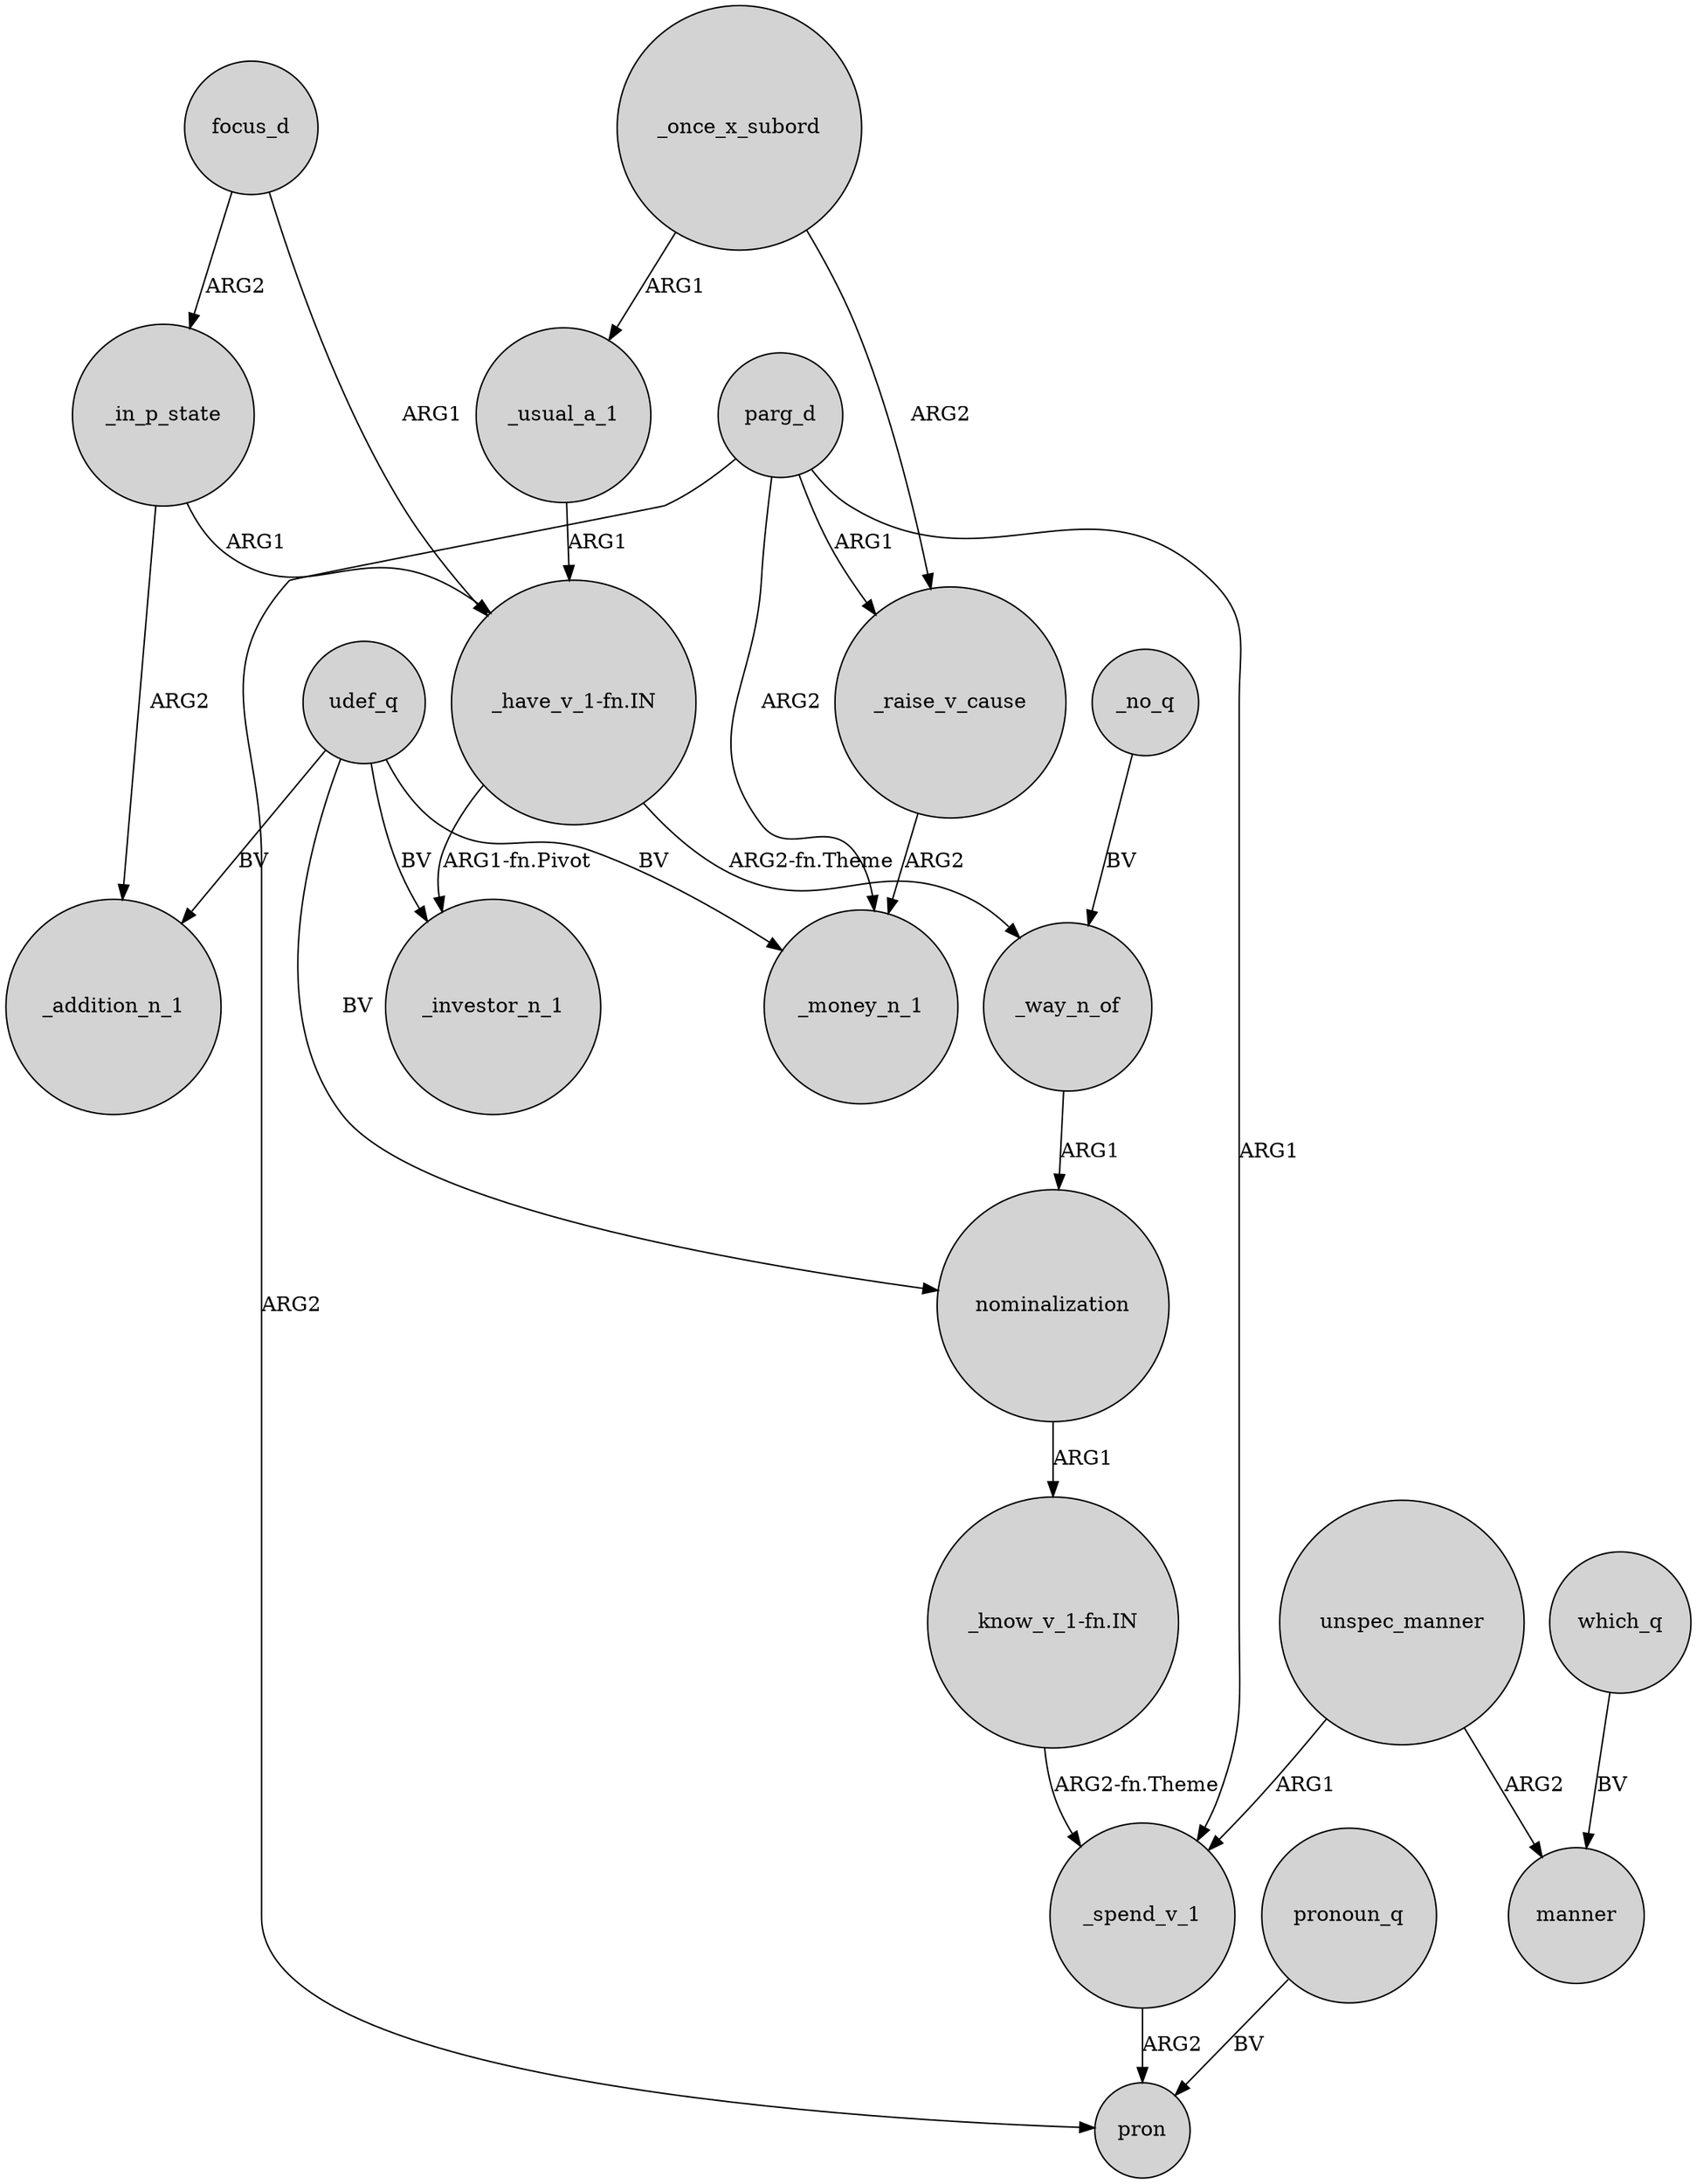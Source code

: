 digraph {
	node [shape=circle style=filled]
	focus_d -> "_have_v_1-fn.IN" [label=ARG1]
	udef_q -> _money_n_1 [label=BV]
	parg_d -> _raise_v_cause [label=ARG1]
	udef_q -> _investor_n_1 [label=BV]
	_once_x_subord -> _raise_v_cause [label=ARG2]
	"_have_v_1-fn.IN" -> _investor_n_1 [label="ARG1-fn.Pivot"]
	_usual_a_1 -> "_have_v_1-fn.IN" [label=ARG1]
	focus_d -> _in_p_state [label=ARG2]
	_in_p_state -> "_have_v_1-fn.IN" [label=ARG1]
	"_know_v_1-fn.IN" -> _spend_v_1 [label="ARG2-fn.Theme"]
	which_q -> manner [label=BV]
	parg_d -> pron [label=ARG2]
	parg_d -> _money_n_1 [label=ARG2]
	pronoun_q -> pron [label=BV]
	_no_q -> _way_n_of [label=BV]
	nominalization -> "_know_v_1-fn.IN" [label=ARG1]
	udef_q -> _addition_n_1 [label=BV]
	udef_q -> nominalization [label=BV]
	_in_p_state -> _addition_n_1 [label=ARG2]
	parg_d -> _spend_v_1 [label=ARG1]
	_once_x_subord -> _usual_a_1 [label=ARG1]
	_raise_v_cause -> _money_n_1 [label=ARG2]
	_spend_v_1 -> pron [label=ARG2]
	unspec_manner -> manner [label=ARG2]
	unspec_manner -> _spend_v_1 [label=ARG1]
	"_have_v_1-fn.IN" -> _way_n_of [label="ARG2-fn.Theme"]
	_way_n_of -> nominalization [label=ARG1]
}
